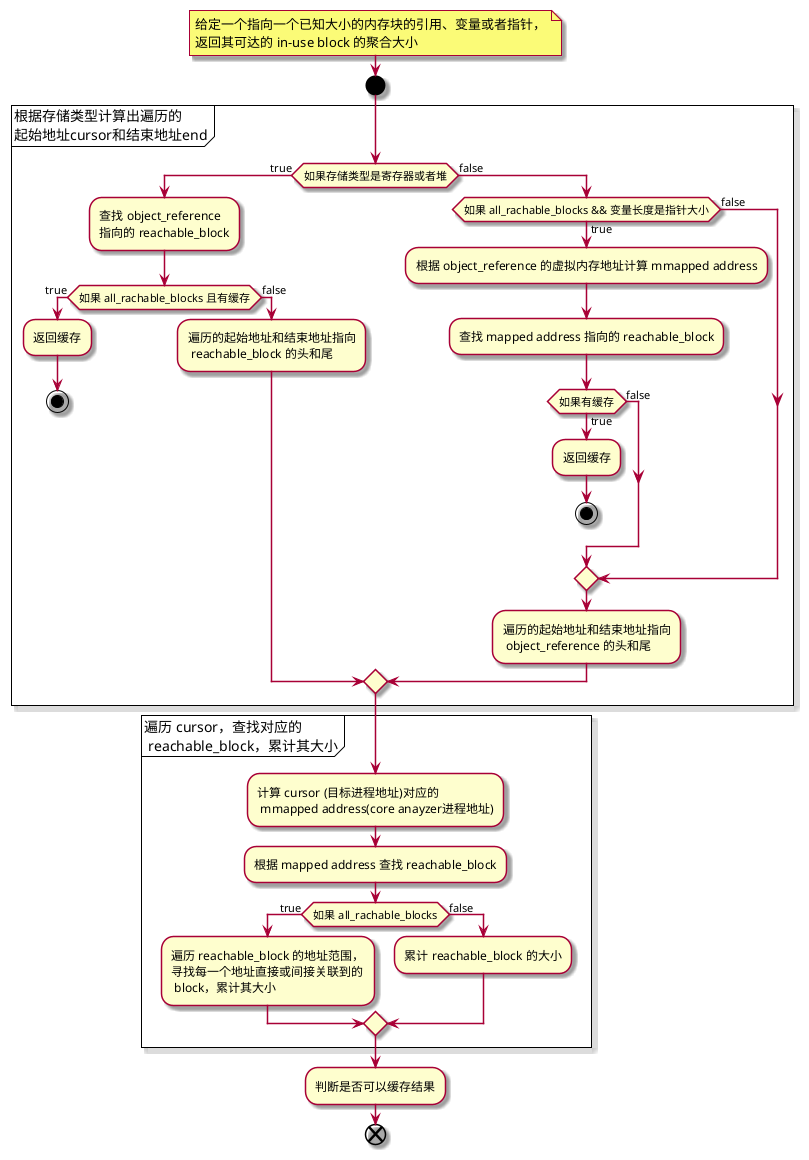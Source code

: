 @startuml calc_aggregate_size
' 通用设置
skin rose

note left
    给定一个指向一个已知大小的内存块的引用、变量或者指针，
    返回其可达的 in-use block 的聚合大小
end note

start

partition "根据存储类型计算出遍历的\n起始地址cursor和结束地址end" {
    if (如果存储类型是寄存器或者堆) then (true)
        :查找 object_reference \n指向的 reachable_block;
        if (如果 all_rachable_blocks 且有缓存) then (true)
            :返回缓存;
            stop
        else (false)
            :遍历的起始地址和结束地址指向\n reachable_block 的头和尾;
        endif
    else (false)
        if (如果 all_rachable_blocks && 变量长度是指针大小) then (true)
            :根据 object_reference 的虚拟内存地址计算 mmapped address;
            :查找 mapped address 指向的 reachable_block;
            if (如果有缓存) then (true)
                :返回缓存;
                stop
            else (false)
            endif
        else (false)
        endif
        :遍历的起始地址和结束地址指向\n object_reference 的头和尾;
    endif
}


partition "遍历 cursor，查找对应的\n reachable_block，累计其大小" {
    :计算 cursor (目标进程地址)对应的\n mmapped address(core anayzer进程地址);
    :根据 mapped address 查找 reachable_block;
    if (如果 all_rachable_blocks) then (true)
        :遍历 reachable_block 的地址范围，\n寻找每一个地址直接或间接关联到的\n block，累计其大小;
    else (false)
        :累计 reachable_block 的大小;
    endif
}


:判断是否可以缓存结果;

end
@enduml
